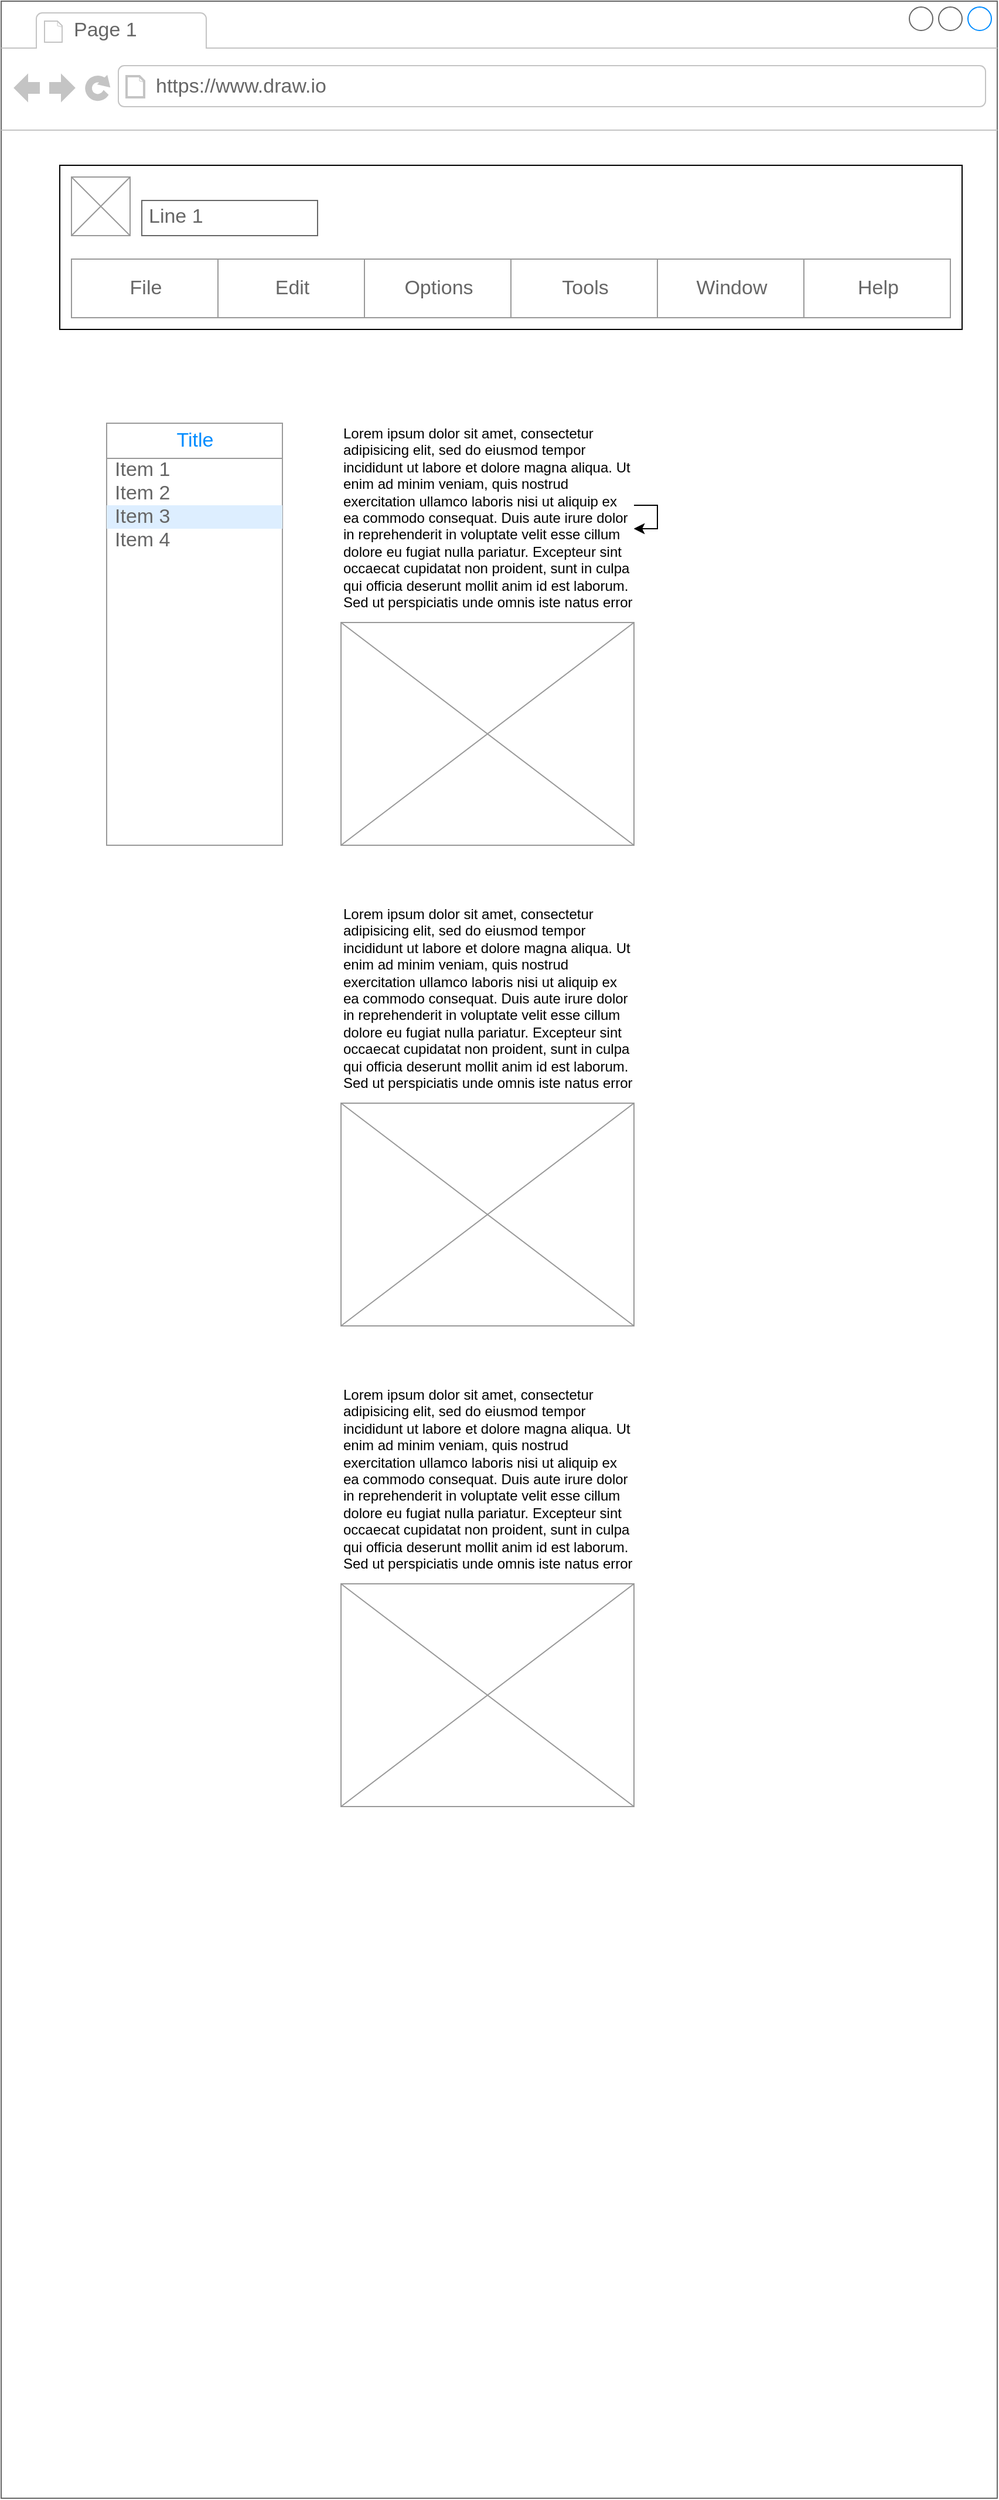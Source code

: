 <mxfile version="20.3.0" type="device"><diagram id="REOIlpEpqYVxrKpeoKvf" name="Page-1"><mxGraphModel dx="1888" dy="641" grid="1" gridSize="10" guides="1" tooltips="1" connect="1" arrows="1" fold="1" page="1" pageScale="1" pageWidth="850" pageHeight="1100" math="0" shadow="0"><root><mxCell id="0"/><mxCell id="1" parent="0"/><mxCell id="ZuQmU4kOP8WmnF4DcNjT-1" value="" style="strokeWidth=1;shadow=0;dashed=0;align=center;html=1;shape=mxgraph.mockup.containers.browserWindow;rSize=0;strokeColor=#666666;strokeColor2=#008cff;strokeColor3=#c4c4c4;mainText=,;recursiveResize=0;" vertex="1" parent="1"><mxGeometry x="-240" y="120" width="850" height="2130" as="geometry"/></mxCell><mxCell id="ZuQmU4kOP8WmnF4DcNjT-2" value="Page 1" style="strokeWidth=1;shadow=0;dashed=0;align=center;html=1;shape=mxgraph.mockup.containers.anchor;fontSize=17;fontColor=#666666;align=left;" vertex="1" parent="ZuQmU4kOP8WmnF4DcNjT-1"><mxGeometry x="60" y="12" width="110" height="26" as="geometry"/></mxCell><mxCell id="ZuQmU4kOP8WmnF4DcNjT-3" value="https://www.draw.io" style="strokeWidth=1;shadow=0;dashed=0;align=center;html=1;shape=mxgraph.mockup.containers.anchor;rSize=0;fontSize=17;fontColor=#666666;align=left;" vertex="1" parent="ZuQmU4kOP8WmnF4DcNjT-1"><mxGeometry x="130" y="60" width="250" height="26" as="geometry"/></mxCell><mxCell id="ZuQmU4kOP8WmnF4DcNjT-4" value="Lorem ipsum dolor sit amet, consectetur adipisicing elit, sed do eiusmod tempor incididunt ut labore et dolore magna aliqua. Ut enim ad minim veniam, quis nostrud exercitation ullamco laboris nisi ut aliquip ex ea commodo consequat. Duis aute irure dolor in reprehenderit in voluptate velit esse cillum dolore eu fugiat nulla pariatur. Excepteur sint occaecat cupidatat non proident, sunt in culpa qui officia deserunt mollit anim id est laborum.&lt;br&gt;Sed ut perspiciatis unde omnis iste natus error" style="text;spacingTop=-5;whiteSpace=wrap;html=1;align=left;fontSize=12;fontFamily=Helvetica;fillColor=none;strokeColor=none;" vertex="1" parent="ZuQmU4kOP8WmnF4DcNjT-1"><mxGeometry x="290" y="360" width="250" height="160" as="geometry"/></mxCell><mxCell id="ZuQmU4kOP8WmnF4DcNjT-5" style="edgeStyle=orthogonalEdgeStyle;rounded=0;orthogonalLoop=1;jettySize=auto;html=1;" edge="1" parent="ZuQmU4kOP8WmnF4DcNjT-1" source="ZuQmU4kOP8WmnF4DcNjT-4" target="ZuQmU4kOP8WmnF4DcNjT-4"><mxGeometry relative="1" as="geometry"/></mxCell><mxCell id="ZuQmU4kOP8WmnF4DcNjT-6" value="" style="verticalLabelPosition=bottom;shadow=0;dashed=0;align=center;html=1;verticalAlign=top;strokeWidth=1;shape=mxgraph.mockup.graphics.simpleIcon;strokeColor=#999999;" vertex="1" parent="ZuQmU4kOP8WmnF4DcNjT-1"><mxGeometry x="290" y="530" width="250" height="190" as="geometry"/></mxCell><mxCell id="ZuQmU4kOP8WmnF4DcNjT-7" value="Lorem ipsum dolor sit amet, consectetur adipisicing elit, sed do eiusmod tempor incididunt ut labore et dolore magna aliqua. Ut enim ad minim veniam, quis nostrud exercitation ullamco laboris nisi ut aliquip ex ea commodo consequat. Duis aute irure dolor in reprehenderit in voluptate velit esse cillum dolore eu fugiat nulla pariatur. Excepteur sint occaecat cupidatat non proident, sunt in culpa qui officia deserunt mollit anim id est laborum.&lt;br&gt;Sed ut perspiciatis unde omnis iste natus error" style="text;spacingTop=-5;whiteSpace=wrap;html=1;align=left;fontSize=12;fontFamily=Helvetica;fillColor=none;strokeColor=none;" vertex="1" parent="ZuQmU4kOP8WmnF4DcNjT-1"><mxGeometry x="290" y="770" width="250" height="160" as="geometry"/></mxCell><mxCell id="ZuQmU4kOP8WmnF4DcNjT-8" value="" style="verticalLabelPosition=bottom;shadow=0;dashed=0;align=center;html=1;verticalAlign=top;strokeWidth=1;shape=mxgraph.mockup.graphics.simpleIcon;strokeColor=#999999;" vertex="1" parent="ZuQmU4kOP8WmnF4DcNjT-1"><mxGeometry x="290" y="940" width="250" height="190" as="geometry"/></mxCell><mxCell id="ZuQmU4kOP8WmnF4DcNjT-9" value="Lorem ipsum dolor sit amet, consectetur adipisicing elit, sed do eiusmod tempor incididunt ut labore et dolore magna aliqua. Ut enim ad minim veniam, quis nostrud exercitation ullamco laboris nisi ut aliquip ex ea commodo consequat. Duis aute irure dolor in reprehenderit in voluptate velit esse cillum dolore eu fugiat nulla pariatur. Excepteur sint occaecat cupidatat non proident, sunt in culpa qui officia deserunt mollit anim id est laborum.&lt;br&gt;Sed ut perspiciatis unde omnis iste natus error" style="text;spacingTop=-5;whiteSpace=wrap;html=1;align=left;fontSize=12;fontFamily=Helvetica;fillColor=none;strokeColor=none;" vertex="1" parent="ZuQmU4kOP8WmnF4DcNjT-1"><mxGeometry x="290" y="1180" width="250" height="160" as="geometry"/></mxCell><mxCell id="ZuQmU4kOP8WmnF4DcNjT-10" value="" style="verticalLabelPosition=bottom;shadow=0;dashed=0;align=center;html=1;verticalAlign=top;strokeWidth=1;shape=mxgraph.mockup.graphics.simpleIcon;strokeColor=#999999;" vertex="1" parent="ZuQmU4kOP8WmnF4DcNjT-1"><mxGeometry x="290" y="1350" width="250" height="190" as="geometry"/></mxCell><mxCell id="ZuQmU4kOP8WmnF4DcNjT-11" style="edgeStyle=orthogonalEdgeStyle;rounded=0;orthogonalLoop=1;jettySize=auto;html=1;" edge="1" parent="ZuQmU4kOP8WmnF4DcNjT-1" source="ZuQmU4kOP8WmnF4DcNjT-4" target="ZuQmU4kOP8WmnF4DcNjT-4"><mxGeometry relative="1" as="geometry"/></mxCell><mxCell id="ZuQmU4kOP8WmnF4DcNjT-12" value="" style="rounded=0;whiteSpace=wrap;html=1;" vertex="1" parent="ZuQmU4kOP8WmnF4DcNjT-1"><mxGeometry x="50" y="140" width="770" height="140" as="geometry"/></mxCell><mxCell id="ZuQmU4kOP8WmnF4DcNjT-13" value="" style="strokeWidth=1;shadow=0;dashed=0;align=center;html=1;shape=mxgraph.mockup.forms.rrect;rSize=0;strokeColor=#999999;" vertex="1" parent="ZuQmU4kOP8WmnF4DcNjT-1"><mxGeometry x="60" y="220" width="750" height="50" as="geometry"/></mxCell><mxCell id="ZuQmU4kOP8WmnF4DcNjT-14" value="File" style="strokeColor=inherit;fillColor=inherit;gradientColor=inherit;strokeWidth=1;shadow=0;dashed=0;align=center;html=1;shape=mxgraph.mockup.forms.rrect;rSize=0;fontSize=17;fontColor=#666666;" vertex="1" parent="ZuQmU4kOP8WmnF4DcNjT-13"><mxGeometry width="125.0" height="50" as="geometry"/></mxCell><mxCell id="ZuQmU4kOP8WmnF4DcNjT-15" value="Edit" style="strokeColor=inherit;fillColor=inherit;gradientColor=inherit;strokeWidth=1;shadow=0;dashed=0;align=center;html=1;shape=mxgraph.mockup.forms.rrect;rSize=0;fontSize=17;fontColor=#666666;" vertex="1" parent="ZuQmU4kOP8WmnF4DcNjT-13"><mxGeometry x="125.0" width="125.0" height="50" as="geometry"/></mxCell><mxCell id="ZuQmU4kOP8WmnF4DcNjT-16" value="Options" style="strokeColor=inherit;fillColor=inherit;gradientColor=inherit;strokeWidth=1;shadow=0;dashed=0;align=center;html=1;shape=mxgraph.mockup.forms.rrect;rSize=0;fontSize=17;fontColor=#666666;" vertex="1" parent="ZuQmU4kOP8WmnF4DcNjT-13"><mxGeometry x="250.0" width="125.0" height="50" as="geometry"/></mxCell><mxCell id="ZuQmU4kOP8WmnF4DcNjT-17" value="Tools" style="strokeColor=inherit;fillColor=inherit;gradientColor=inherit;strokeWidth=1;shadow=0;dashed=0;align=center;html=1;shape=mxgraph.mockup.forms.rrect;rSize=0;fontSize=17;fontColor=#666666;" vertex="1" parent="ZuQmU4kOP8WmnF4DcNjT-13"><mxGeometry x="375.0" width="125.0" height="50" as="geometry"/></mxCell><mxCell id="ZuQmU4kOP8WmnF4DcNjT-18" value="Window" style="strokeColor=inherit;fillColor=inherit;gradientColor=inherit;strokeWidth=1;shadow=0;dashed=0;align=center;html=1;shape=mxgraph.mockup.forms.rrect;rSize=0;fontSize=17;fontColor=#666666;" vertex="1" parent="ZuQmU4kOP8WmnF4DcNjT-13"><mxGeometry x="500.0" width="125.0" height="50" as="geometry"/></mxCell><mxCell id="ZuQmU4kOP8WmnF4DcNjT-19" value="Help" style="strokeColor=inherit;fillColor=inherit;gradientColor=inherit;strokeWidth=1;shadow=0;dashed=0;align=center;html=1;shape=mxgraph.mockup.forms.rrect;rSize=0;fontSize=17;fontColor=#666666;" vertex="1" parent="ZuQmU4kOP8WmnF4DcNjT-13"><mxGeometry x="625.0" width="125.0" height="50" as="geometry"/></mxCell><mxCell id="ZuQmU4kOP8WmnF4DcNjT-20" value="" style="verticalLabelPosition=bottom;shadow=0;dashed=0;align=center;html=1;verticalAlign=top;strokeWidth=1;shape=mxgraph.mockup.graphics.simpleIcon;strokeColor=#999999;" vertex="1" parent="ZuQmU4kOP8WmnF4DcNjT-1"><mxGeometry x="60" y="150" width="50" height="50" as="geometry"/></mxCell><mxCell id="ZuQmU4kOP8WmnF4DcNjT-21" value="Line 1" style="strokeWidth=1;shadow=0;dashed=0;align=center;html=1;shape=mxgraph.mockup.text.textBox;fontColor=#666666;align=left;fontSize=17;spacingLeft=4;spacingTop=-3;strokeColor=#666666;mainText=" vertex="1" parent="ZuQmU4kOP8WmnF4DcNjT-1"><mxGeometry x="120" y="170" width="150" height="30" as="geometry"/></mxCell><mxCell id="ZuQmU4kOP8WmnF4DcNjT-29" value="" style="strokeWidth=1;shadow=0;dashed=0;align=center;html=1;shape=mxgraph.mockup.forms.rrect;rSize=0;strokeColor=#999999;fillColor=#ffffff;" vertex="1" parent="ZuQmU4kOP8WmnF4DcNjT-1"><mxGeometry x="90" y="360" width="150" height="360" as="geometry"/></mxCell><mxCell id="ZuQmU4kOP8WmnF4DcNjT-30" value="Title" style="strokeWidth=1;shadow=0;dashed=0;align=center;html=1;shape=mxgraph.mockup.forms.rrect;rSize=0;strokeColor=#999999;fontColor=#008cff;fontSize=17;fillColor=#ffffff;resizeWidth=1;" vertex="1" parent="ZuQmU4kOP8WmnF4DcNjT-29"><mxGeometry width="150" height="30" relative="1" as="geometry"/></mxCell><mxCell id="ZuQmU4kOP8WmnF4DcNjT-31" value="Item 1" style="strokeWidth=1;shadow=0;dashed=0;align=center;html=1;shape=mxgraph.mockup.forms.anchor;fontSize=17;fontColor=#666666;align=left;spacingLeft=5;resizeWidth=1;" vertex="1" parent="ZuQmU4kOP8WmnF4DcNjT-29"><mxGeometry width="150" height="20" relative="1" as="geometry"><mxPoint y="30" as="offset"/></mxGeometry></mxCell><mxCell id="ZuQmU4kOP8WmnF4DcNjT-32" value="Item 2" style="strokeWidth=1;shadow=0;dashed=0;align=center;html=1;shape=mxgraph.mockup.forms.anchor;fontSize=17;fontColor=#666666;align=left;spacingLeft=5;resizeWidth=1;" vertex="1" parent="ZuQmU4kOP8WmnF4DcNjT-29"><mxGeometry width="150" height="20" relative="1" as="geometry"><mxPoint y="50" as="offset"/></mxGeometry></mxCell><mxCell id="ZuQmU4kOP8WmnF4DcNjT-33" value="Item 3" style="strokeWidth=1;shadow=0;dashed=0;align=center;html=1;shape=mxgraph.mockup.forms.rrect;rSize=0;fontSize=17;fontColor=#666666;align=left;spacingLeft=5;fillColor=#ddeeff;strokeColor=none;resizeWidth=1;" vertex="1" parent="ZuQmU4kOP8WmnF4DcNjT-29"><mxGeometry width="150" height="20" relative="1" as="geometry"><mxPoint y="70" as="offset"/></mxGeometry></mxCell><mxCell id="ZuQmU4kOP8WmnF4DcNjT-34" value="Item 4" style="strokeWidth=1;shadow=0;dashed=0;align=center;html=1;shape=mxgraph.mockup.forms.anchor;fontSize=17;fontColor=#666666;align=left;spacingLeft=5;resizeWidth=1;" vertex="1" parent="ZuQmU4kOP8WmnF4DcNjT-29"><mxGeometry width="150" height="20" relative="1" as="geometry"><mxPoint y="90" as="offset"/></mxGeometry></mxCell></root></mxGraphModel></diagram></mxfile>